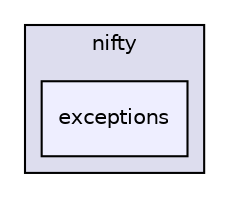 digraph "/home/tbeier/src/nifty/include/nifty/exceptions" {
  compound=true
  node [ fontsize="10", fontname="Helvetica"];
  edge [ labelfontsize="10", labelfontname="Helvetica"];
  subgraph clusterdir_7bdd7effb88beef2660912af17dcb9d6 {
    graph [ bgcolor="#ddddee", pencolor="black", label="nifty" fontname="Helvetica", fontsize="10", URL="dir_7bdd7effb88beef2660912af17dcb9d6.html"]
  dir_d52b0f3ca3d87fdaeedfe97248907c5c [shape=box, label="exceptions", style="filled", fillcolor="#eeeeff", pencolor="black", URL="dir_d52b0f3ca3d87fdaeedfe97248907c5c.html"];
  }
}

